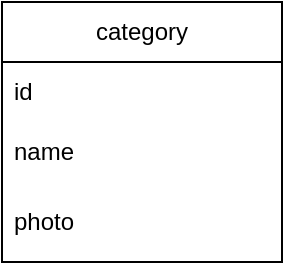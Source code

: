 <mxfile version="20.8.14" type="github">
  <diagram id="C5RBs43oDa-KdzZeNtuy" name="Page-1">
    <mxGraphModel dx="1434" dy="760" grid="1" gridSize="10" guides="1" tooltips="1" connect="1" arrows="1" fold="1" page="1" pageScale="1" pageWidth="827" pageHeight="1169" math="0" shadow="0">
      <root>
        <mxCell id="WIyWlLk6GJQsqaUBKTNV-0" />
        <mxCell id="WIyWlLk6GJQsqaUBKTNV-1" parent="WIyWlLk6GJQsqaUBKTNV-0" />
        <mxCell id="xkROYk9e9YvGVazgwdQs-0" value="category" style="swimlane;fontStyle=0;childLayout=stackLayout;horizontal=1;startSize=30;horizontalStack=0;resizeParent=1;resizeParentMax=0;resizeLast=0;collapsible=1;marginBottom=0;whiteSpace=wrap;html=1;" vertex="1" parent="WIyWlLk6GJQsqaUBKTNV-1">
          <mxGeometry x="30" y="240" width="140" height="130" as="geometry" />
        </mxCell>
        <mxCell id="xkROYk9e9YvGVazgwdQs-1" value="id" style="text;strokeColor=none;fillColor=none;align=left;verticalAlign=middle;spacingLeft=4;spacingRight=4;overflow=hidden;points=[[0,0.5],[1,0.5]];portConstraint=eastwest;rotatable=0;whiteSpace=wrap;html=1;" vertex="1" parent="xkROYk9e9YvGVazgwdQs-0">
          <mxGeometry y="30" width="140" height="30" as="geometry" />
        </mxCell>
        <mxCell id="xkROYk9e9YvGVazgwdQs-2" value="name" style="text;strokeColor=none;fillColor=none;align=left;verticalAlign=middle;spacingLeft=4;spacingRight=4;overflow=hidden;points=[[0,0.5],[1,0.5]];portConstraint=eastwest;rotatable=0;whiteSpace=wrap;html=1;" vertex="1" parent="xkROYk9e9YvGVazgwdQs-0">
          <mxGeometry y="60" width="140" height="30" as="geometry" />
        </mxCell>
        <mxCell id="xkROYk9e9YvGVazgwdQs-3" value="photo" style="text;strokeColor=none;fillColor=none;align=left;verticalAlign=middle;spacingLeft=4;spacingRight=4;overflow=hidden;points=[[0,0.5],[1,0.5]];portConstraint=eastwest;rotatable=0;whiteSpace=wrap;html=1;" vertex="1" parent="xkROYk9e9YvGVazgwdQs-0">
          <mxGeometry y="90" width="140" height="40" as="geometry" />
        </mxCell>
      </root>
    </mxGraphModel>
  </diagram>
</mxfile>
